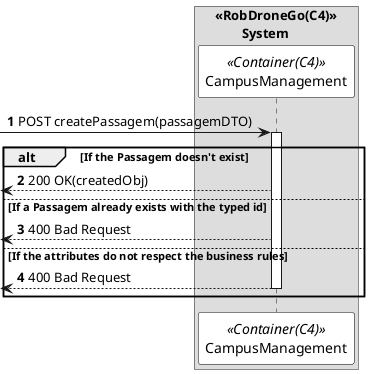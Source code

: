 @startuml createPassagemSD
autonumber

skinparam sequence {
    ParticipantBorderColor black
    ParticipantBackgroundColor white
}



box "<<RobDroneGo(C4)>>\n\tSystem"
participant CampusManagement as  CM <<Container(C4)>>
end box


 -> CM: POST createPassagem(passagemDTO)
activate CM

alt If the Passagem doesn't exist 
 <-- CM: 200 OK(createdObj)

else If a Passagem already exists with the typed id
 <-- CM: 400 Bad Request

else If the attributes do not respect the business rules


<-- CM: 400 Bad Request
deactivate CM



end


@enduml